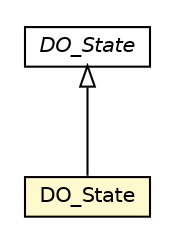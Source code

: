 #!/usr/local/bin/dot
#
# Class diagram 
# Generated by UMLGraph version 5.1 (http://www.umlgraph.org/)
#

digraph G {
	edge [fontname="Helvetica",fontsize=10,labelfontname="Helvetica",labelfontsize=10];
	node [fontname="Helvetica",fontsize=10,shape=plaintext];
	nodesep=0.25;
	ranksep=0.5;
	// pt.ist.fenixframework.pstm.PersistentRoot_Base.DO_State
	c9792 [label=<<table title="pt.ist.fenixframework.pstm.PersistentRoot_Base.DO_State" border="0" cellborder="1" cellspacing="0" cellpadding="2" port="p" bgcolor="lemonChiffon" href="./PersistentRoot_Base.DO_State.html">
		<tr><td><table border="0" cellspacing="0" cellpadding="1">
<tr><td align="center" balign="center"> DO_State </td></tr>
		</table></td></tr>
		</table>>, fontname="Helvetica", fontcolor="black", fontsize=10.0];
	// pt.ist.fenixframework.pstm.OneBoxDomainObject.DO_State
	c9813 [label=<<table title="pt.ist.fenixframework.pstm.OneBoxDomainObject.DO_State" border="0" cellborder="1" cellspacing="0" cellpadding="2" port="p" href="./OneBoxDomainObject.DO_State.html">
		<tr><td><table border="0" cellspacing="0" cellpadding="1">
<tr><td align="center" balign="center"><font face="Helvetica-Oblique"> DO_State </font></td></tr>
		</table></td></tr>
		</table>>, fontname="Helvetica", fontcolor="black", fontsize=10.0];
	//pt.ist.fenixframework.pstm.PersistentRoot_Base.DO_State extends pt.ist.fenixframework.pstm.OneBoxDomainObject.DO_State
	c9813:p -> c9792:p [dir=back,arrowtail=empty];
}

